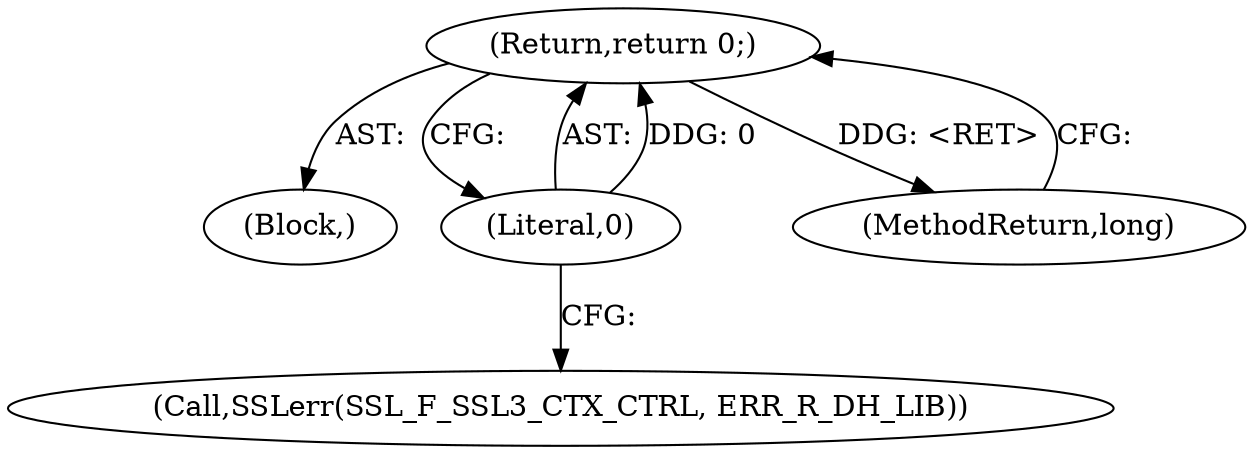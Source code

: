 digraph "1_openssl_c5b831f21d0d29d1e517d139d9d101763f60c9a2_0@del" {
"1000236" [label="(Return,return 0;)"];
"1000237" [label="(Literal,0)"];
"1000232" [label="(Block,)"];
"1000237" [label="(Literal,0)"];
"1000233" [label="(Call,SSLerr(SSL_F_SSL3_CTX_CTRL, ERR_R_DH_LIB))"];
"1000280" [label="(MethodReturn,long)"];
"1000236" [label="(Return,return 0;)"];
"1000236" -> "1000232"  [label="AST: "];
"1000236" -> "1000237"  [label="CFG: "];
"1000237" -> "1000236"  [label="AST: "];
"1000280" -> "1000236"  [label="CFG: "];
"1000236" -> "1000280"  [label="DDG: <RET>"];
"1000237" -> "1000236"  [label="DDG: 0"];
"1000237" -> "1000233"  [label="CFG: "];
}
